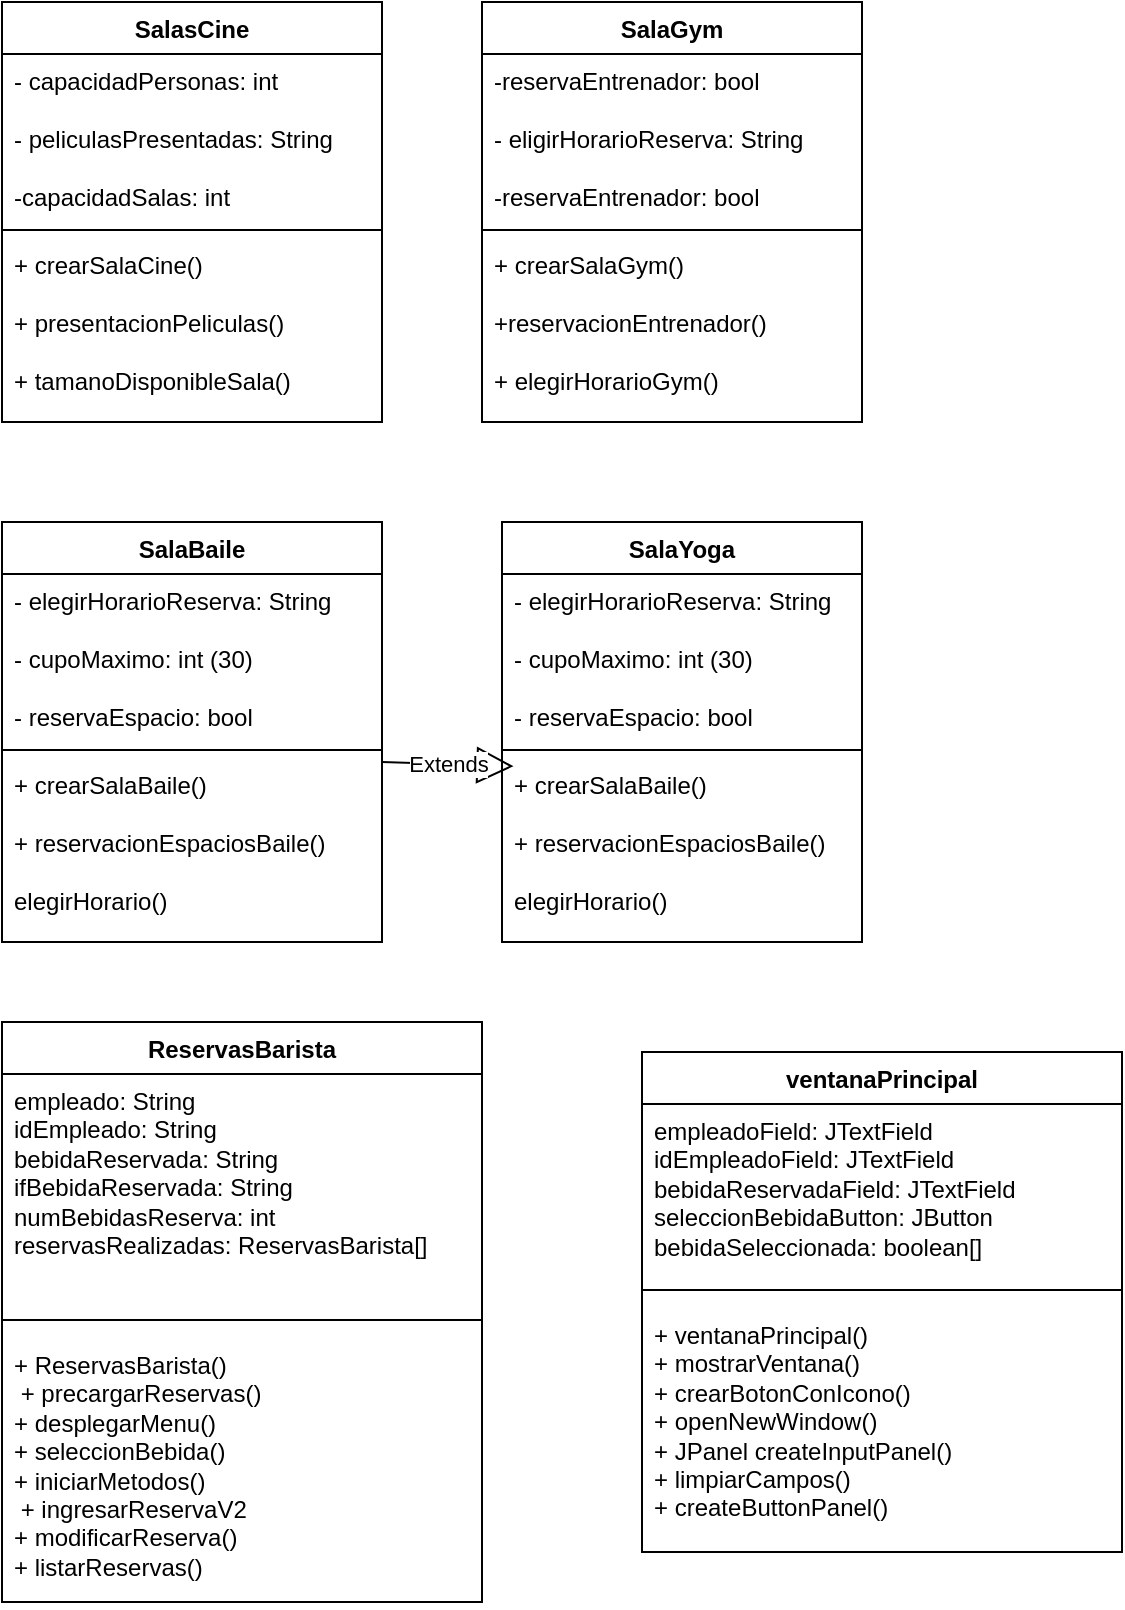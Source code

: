<mxfile version="24.8.4">
  <diagram id="C5RBs43oDa-KdzZeNtuy" name="Page-1">
    <mxGraphModel dx="880" dy="1629" grid="1" gridSize="10" guides="1" tooltips="1" connect="1" arrows="1" fold="1" page="1" pageScale="1" pageWidth="827" pageHeight="1169" math="0" shadow="0">
      <root>
        <mxCell id="WIyWlLk6GJQsqaUBKTNV-0" />
        <mxCell id="WIyWlLk6GJQsqaUBKTNV-1" parent="WIyWlLk6GJQsqaUBKTNV-0" />
        <mxCell id="xDo69KHjv8QRunsJBPLD-2" value="SalasCine&lt;div&gt;&lt;br&gt;&lt;/div&gt;" style="swimlane;fontStyle=1;align=center;verticalAlign=top;childLayout=stackLayout;horizontal=1;startSize=26;horizontalStack=0;resizeParent=1;resizeParentMax=0;resizeLast=0;collapsible=1;marginBottom=0;whiteSpace=wrap;html=1;" parent="WIyWlLk6GJQsqaUBKTNV-1" vertex="1">
          <mxGeometry x="190" y="-1120" width="190" height="210" as="geometry">
            <mxRectangle x="100" y="550" width="100" height="40" as="alternateBounds" />
          </mxGeometry>
        </mxCell>
        <mxCell id="xDo69KHjv8QRunsJBPLD-3" value="- capacidadPersonas: int&lt;div&gt;&lt;br&gt;&lt;div&gt;- peliculasPresentadas: String&lt;/div&gt;&lt;/div&gt;&lt;div&gt;&lt;br&gt;&lt;/div&gt;&lt;div&gt;-capacidadSalas: int&amp;nbsp;&lt;/div&gt;" style="text;strokeColor=none;fillColor=none;align=left;verticalAlign=top;spacingLeft=4;spacingRight=4;overflow=hidden;rotatable=0;points=[[0,0.5],[1,0.5]];portConstraint=eastwest;whiteSpace=wrap;html=1;" parent="xDo69KHjv8QRunsJBPLD-2" vertex="1">
          <mxGeometry y="26" width="190" height="84" as="geometry" />
        </mxCell>
        <mxCell id="xDo69KHjv8QRunsJBPLD-4" value="" style="line;strokeWidth=1;fillColor=none;align=left;verticalAlign=middle;spacingTop=-1;spacingLeft=3;spacingRight=3;rotatable=0;labelPosition=right;points=[];portConstraint=eastwest;strokeColor=inherit;" parent="xDo69KHjv8QRunsJBPLD-2" vertex="1">
          <mxGeometry y="110" width="190" height="8" as="geometry" />
        </mxCell>
        <mxCell id="xDo69KHjv8QRunsJBPLD-5" value="+ crearSalaCine()&lt;div&gt;&lt;br&gt;&lt;/div&gt;&lt;div&gt;+ presentacionPeliculas()&lt;/div&gt;&lt;div&gt;&lt;br&gt;&lt;/div&gt;&lt;div&gt;+ tamanoDisponibleSala()&lt;br&gt;&lt;div&gt;&lt;br&gt;&lt;/div&gt;&lt;/div&gt;" style="text;strokeColor=none;fillColor=none;align=left;verticalAlign=top;spacingLeft=4;spacingRight=4;overflow=hidden;rotatable=0;points=[[0,0.5],[1,0.5]];portConstraint=eastwest;whiteSpace=wrap;html=1;" parent="xDo69KHjv8QRunsJBPLD-2" vertex="1">
          <mxGeometry y="118" width="190" height="92" as="geometry" />
        </mxCell>
        <mxCell id="xDo69KHjv8QRunsJBPLD-7" value="SalaGym" style="swimlane;fontStyle=1;align=center;verticalAlign=top;childLayout=stackLayout;horizontal=1;startSize=26;horizontalStack=0;resizeParent=1;resizeParentMax=0;resizeLast=0;collapsible=1;marginBottom=0;whiteSpace=wrap;html=1;" parent="WIyWlLk6GJQsqaUBKTNV-1" vertex="1">
          <mxGeometry x="430" y="-1120" width="190" height="210" as="geometry" />
        </mxCell>
        <mxCell id="xDo69KHjv8QRunsJBPLD-8" value="-reservaEntrenador: bool&lt;div&gt;&lt;br&gt;&lt;/div&gt;&lt;div&gt;- eligirHorarioReserva: String&lt;/div&gt;&lt;div&gt;&lt;br&gt;&lt;/div&gt;&lt;div&gt;-reservaEntrenador: bool&lt;/div&gt;" style="text;strokeColor=none;fillColor=none;align=left;verticalAlign=top;spacingLeft=4;spacingRight=4;overflow=hidden;rotatable=0;points=[[0,0.5],[1,0.5]];portConstraint=eastwest;whiteSpace=wrap;html=1;" parent="xDo69KHjv8QRunsJBPLD-7" vertex="1">
          <mxGeometry y="26" width="190" height="84" as="geometry" />
        </mxCell>
        <mxCell id="xDo69KHjv8QRunsJBPLD-9" value="" style="line;strokeWidth=1;fillColor=none;align=left;verticalAlign=middle;spacingTop=-1;spacingLeft=3;spacingRight=3;rotatable=0;labelPosition=right;points=[];portConstraint=eastwest;strokeColor=inherit;" parent="xDo69KHjv8QRunsJBPLD-7" vertex="1">
          <mxGeometry y="110" width="190" height="8" as="geometry" />
        </mxCell>
        <mxCell id="xDo69KHjv8QRunsJBPLD-10" value="+ crearSalaGym()&lt;div&gt;&lt;br&gt;&lt;/div&gt;&lt;div&gt;+reservacionEntrenador()&lt;/div&gt;&lt;div&gt;&lt;br&gt;&lt;/div&gt;&lt;div&gt;+ elegirHorarioGym()&lt;/div&gt;" style="text;strokeColor=none;fillColor=none;align=left;verticalAlign=top;spacingLeft=4;spacingRight=4;overflow=hidden;rotatable=0;points=[[0,0.5],[1,0.5]];portConstraint=eastwest;whiteSpace=wrap;html=1;" parent="xDo69KHjv8QRunsJBPLD-7" vertex="1">
          <mxGeometry y="118" width="190" height="92" as="geometry" />
        </mxCell>
        <mxCell id="xDo69KHjv8QRunsJBPLD-12" value="SalaBaile" style="swimlane;fontStyle=1;align=center;verticalAlign=top;childLayout=stackLayout;horizontal=1;startSize=26;horizontalStack=0;resizeParent=1;resizeParentMax=0;resizeLast=0;collapsible=1;marginBottom=0;whiteSpace=wrap;html=1;" parent="WIyWlLk6GJQsqaUBKTNV-1" vertex="1">
          <mxGeometry x="190" y="-860" width="190" height="210" as="geometry" />
        </mxCell>
        <mxCell id="xDo69KHjv8QRunsJBPLD-13" value="- elegirHorarioReserva: String&lt;div&gt;&lt;br&gt;&lt;/div&gt;&lt;div&gt;- cupoMaximo: int (30)&lt;/div&gt;&lt;div&gt;&lt;br&gt;&lt;/div&gt;&lt;div&gt;- reservaEspacio: bool&lt;/div&gt;" style="text;strokeColor=none;fillColor=none;align=left;verticalAlign=top;spacingLeft=4;spacingRight=4;overflow=hidden;rotatable=0;points=[[0,0.5],[1,0.5]];portConstraint=eastwest;whiteSpace=wrap;html=1;" parent="xDo69KHjv8QRunsJBPLD-12" vertex="1">
          <mxGeometry y="26" width="190" height="84" as="geometry" />
        </mxCell>
        <mxCell id="xDo69KHjv8QRunsJBPLD-14" value="" style="line;strokeWidth=1;fillColor=none;align=left;verticalAlign=middle;spacingTop=-1;spacingLeft=3;spacingRight=3;rotatable=0;labelPosition=right;points=[];portConstraint=eastwest;strokeColor=inherit;" parent="xDo69KHjv8QRunsJBPLD-12" vertex="1">
          <mxGeometry y="110" width="190" height="8" as="geometry" />
        </mxCell>
        <mxCell id="xDo69KHjv8QRunsJBPLD-15" value="+ crearSalaBaile()&lt;div&gt;&lt;br&gt;&lt;/div&gt;&lt;div&gt;+ reservacionEspaciosBaile()&lt;/div&gt;&lt;div&gt;&lt;br&gt;&lt;/div&gt;&lt;div&gt;elegirHorario()&lt;/div&gt;" style="text;strokeColor=none;fillColor=none;align=left;verticalAlign=top;spacingLeft=4;spacingRight=4;overflow=hidden;rotatable=0;points=[[0,0.5],[1,0.5]];portConstraint=eastwest;whiteSpace=wrap;html=1;" parent="xDo69KHjv8QRunsJBPLD-12" vertex="1">
          <mxGeometry y="118" width="190" height="92" as="geometry" />
        </mxCell>
        <mxCell id="xDo69KHjv8QRunsJBPLD-17" value="SalaYoga&lt;div&gt;&lt;br&gt;&lt;/div&gt;" style="swimlane;fontStyle=1;align=center;verticalAlign=top;childLayout=stackLayout;horizontal=1;startSize=26;horizontalStack=0;resizeParent=1;resizeParentMax=0;resizeLast=0;collapsible=1;marginBottom=0;whiteSpace=wrap;html=1;" parent="WIyWlLk6GJQsqaUBKTNV-1" vertex="1">
          <mxGeometry x="440" y="-860" width="180" height="210" as="geometry" />
        </mxCell>
        <mxCell id="xDo69KHjv8QRunsJBPLD-18" value="- elegirHorarioReserva: String&lt;div&gt;&lt;br&gt;&lt;/div&gt;&lt;div&gt;- cupoMaximo: int (30)&lt;/div&gt;&lt;div&gt;&lt;br&gt;&lt;/div&gt;&lt;div&gt;- reservaEspacio: bool&lt;/div&gt;" style="text;strokeColor=none;fillColor=none;align=left;verticalAlign=top;spacingLeft=4;spacingRight=4;overflow=hidden;rotatable=0;points=[[0,0.5],[1,0.5]];portConstraint=eastwest;whiteSpace=wrap;html=1;" parent="xDo69KHjv8QRunsJBPLD-17" vertex="1">
          <mxGeometry y="26" width="180" height="84" as="geometry" />
        </mxCell>
        <mxCell id="xDo69KHjv8QRunsJBPLD-19" value="" style="line;strokeWidth=1;fillColor=none;align=left;verticalAlign=middle;spacingTop=-1;spacingLeft=3;spacingRight=3;rotatable=0;labelPosition=right;points=[];portConstraint=eastwest;strokeColor=inherit;" parent="xDo69KHjv8QRunsJBPLD-17" vertex="1">
          <mxGeometry y="110" width="180" height="8" as="geometry" />
        </mxCell>
        <mxCell id="xDo69KHjv8QRunsJBPLD-20" value="+ crearSalaBaile()&lt;div&gt;&lt;br&gt;&lt;/div&gt;&lt;div&gt;+ reservacionEspaciosBaile()&lt;/div&gt;&lt;div&gt;&lt;br&gt;&lt;/div&gt;&lt;div&gt;elegirHorario()&lt;/div&gt;" style="text;strokeColor=none;fillColor=none;align=left;verticalAlign=top;spacingLeft=4;spacingRight=4;overflow=hidden;rotatable=0;points=[[0,0.5],[1,0.5]];portConstraint=eastwest;whiteSpace=wrap;html=1;" parent="xDo69KHjv8QRunsJBPLD-17" vertex="1">
          <mxGeometry y="118" width="180" height="92" as="geometry" />
        </mxCell>
        <mxCell id="xDo69KHjv8QRunsJBPLD-21" value="ReservasBarista&lt;div&gt;&lt;br&gt;&lt;/div&gt;" style="swimlane;fontStyle=1;align=center;verticalAlign=top;childLayout=stackLayout;horizontal=1;startSize=26;horizontalStack=0;resizeParent=1;resizeParentMax=0;resizeLast=0;collapsible=1;marginBottom=0;whiteSpace=wrap;html=1;" parent="WIyWlLk6GJQsqaUBKTNV-1" vertex="1">
          <mxGeometry x="190" y="-610" width="240" height="290" as="geometry" />
        </mxCell>
        <mxCell id="xDo69KHjv8QRunsJBPLD-22" value="&lt;font style=&quot;font-size: 12px;&quot;&gt;&lt;span style=&quot;white-space: pre;&quot;&gt;empleado: String&lt;br&gt;&lt;/span&gt;&lt;span style=&quot;white-space: pre;&quot;&gt;idEmpleado: String&lt;br&gt;&lt;/span&gt;&lt;span style=&quot;white-space: pre;&quot;&gt;bebidaReservada: String&lt;br&gt;&lt;/span&gt;&lt;span style=&quot;white-space: pre;&quot;&gt;ifBebidaReservada: String&lt;br&gt;&lt;/span&gt;&lt;span style=&quot;white-space: pre;&quot;&gt;numBebidasReserva: int&lt;br&gt;&lt;/span&gt;&lt;span style=&quot;white-space: pre;&quot;&gt;reservasRealizadas: ReservasBarista[]&lt;/span&gt;&lt;/font&gt;&lt;div style=&quot;&quot;&gt;&lt;span style=&quot;font-family: __JetBrains_Mono_3c557b, __JetBrains_Mono_Fallback_3c557b; white-space: pre;&quot;&gt;&lt;br&gt;&lt;/span&gt;&lt;/div&gt;" style="text;strokeColor=none;fillColor=none;align=left;verticalAlign=top;spacingLeft=4;spacingRight=4;overflow=hidden;rotatable=0;points=[[0,0.5],[1,0.5]];portConstraint=eastwest;whiteSpace=wrap;html=1;" parent="xDo69KHjv8QRunsJBPLD-21" vertex="1">
          <mxGeometry y="26" width="240" height="114" as="geometry" />
        </mxCell>
        <mxCell id="xDo69KHjv8QRunsJBPLD-23" value="" style="line;strokeWidth=1;fillColor=none;align=left;verticalAlign=middle;spacingTop=-1;spacingLeft=3;spacingRight=3;rotatable=0;labelPosition=right;points=[];portConstraint=eastwest;strokeColor=inherit;" parent="xDo69KHjv8QRunsJBPLD-21" vertex="1">
          <mxGeometry y="140" width="240" height="18" as="geometry" />
        </mxCell>
        <mxCell id="xDo69KHjv8QRunsJBPLD-24" value="&lt;font style=&quot;font-size: 12px;&quot;&gt;&lt;span style=&quot;white-space: pre;&quot;&gt;+ ReservasBarista()&lt;br&gt;&lt;/span&gt;&lt;span style=&quot;white-space: pre;&quot;&gt; + precargarReservas() &lt;/span&gt;&lt;/font&gt;&lt;div style=&quot;&quot;&gt;&lt;font style=&quot;font-size: 12px;&quot;&gt;&lt;span style=&quot;white-space: pre;&quot;&gt;+ desplegarMenu()&lt;br&gt;&lt;/span&gt;&lt;span style=&quot;white-space: pre;&quot;&gt;+ seleccionBebida()&lt;br&gt;&lt;/span&gt;&lt;span style=&quot;white-space: pre;&quot;&gt;+ iniciarMetodos()&lt;br&gt;&lt;/span&gt;&lt;span style=&quot;white-space: pre;&quot;&gt; + ingresarReservaV2&lt;br&gt;&lt;/span&gt;&lt;span style=&quot;white-space: pre;&quot;&gt;+ modificarReserva() &lt;br&gt;&lt;/span&gt;&lt;span style=&quot;white-space: pre;&quot;&gt;+ listarReservas()&lt;br&gt;&lt;/span&gt;&lt;/font&gt;&lt;div&gt;&lt;span style=&quot;background-color: rgb(9, 9, 11); color: rgb(227, 234, 242); font-family: __JetBrains_Mono_3c557b, __JetBrains_Mono_Fallback_3c557b; white-space: pre;&quot;&gt;&lt;br&gt;&lt;/span&gt;&lt;/div&gt;&lt;/div&gt;" style="text;strokeColor=none;fillColor=none;align=left;verticalAlign=top;spacingLeft=4;spacingRight=4;overflow=hidden;rotatable=0;points=[[0,0.5],[1,0.5]];portConstraint=eastwest;whiteSpace=wrap;html=1;" parent="xDo69KHjv8QRunsJBPLD-21" vertex="1">
          <mxGeometry y="158" width="240" height="132" as="geometry" />
        </mxCell>
        <mxCell id="xDo69KHjv8QRunsJBPLD-28" value="Extends" style="endArrow=block;endSize=16;endFill=0;html=1;rounded=0;entryX=0.032;entryY=0.045;entryDx=0;entryDy=0;entryPerimeter=0;" parent="WIyWlLk6GJQsqaUBKTNV-1" target="xDo69KHjv8QRunsJBPLD-20" edge="1">
          <mxGeometry width="160" relative="1" as="geometry">
            <mxPoint x="380" y="-740" as="sourcePoint" />
            <mxPoint x="540" y="-740" as="targetPoint" />
          </mxGeometry>
        </mxCell>
        <mxCell id="K66IiPiDPM6lajpn4Y2S-0" value="&lt;div&gt;ventanaPrincipal&lt;/div&gt;" style="swimlane;fontStyle=1;align=center;verticalAlign=top;childLayout=stackLayout;horizontal=1;startSize=26;horizontalStack=0;resizeParent=1;resizeParentMax=0;resizeLast=0;collapsible=1;marginBottom=0;whiteSpace=wrap;html=1;" vertex="1" parent="WIyWlLk6GJQsqaUBKTNV-1">
          <mxGeometry x="510" y="-595" width="240" height="250" as="geometry" />
        </mxCell>
        <mxCell id="K66IiPiDPM6lajpn4Y2S-1" value="&lt;div style=&quot;&quot;&gt;&lt;span style=&quot;white-space: pre;&quot;&gt;empleadoField: JTextField &lt;br&gt;&lt;/span&gt;&lt;span style=&quot;white-space: pre;&quot;&gt;idEmpleadoField: JTextField &lt;br&gt;&lt;/span&gt;&lt;span style=&quot;white-space: pre;&quot;&gt;bebidaReservadaField: JTextField&lt;br&gt;&lt;/span&gt;&lt;span style=&quot;white-space: pre;&quot;&gt;seleccionBebidaButton: JButton &lt;br&gt;&lt;/span&gt;&lt;span style=&quot;white-space: pre;&quot;&gt;bebidaSeleccionada: boolean[]&lt;/span&gt;&lt;/div&gt;" style="text;strokeColor=none;fillColor=none;align=left;verticalAlign=top;spacingLeft=4;spacingRight=4;overflow=hidden;rotatable=0;points=[[0,0.5],[1,0.5]];portConstraint=eastwest;whiteSpace=wrap;html=1;" vertex="1" parent="K66IiPiDPM6lajpn4Y2S-0">
          <mxGeometry y="26" width="240" height="84" as="geometry" />
        </mxCell>
        <mxCell id="K66IiPiDPM6lajpn4Y2S-2" value="" style="line;strokeWidth=1;fillColor=none;align=left;verticalAlign=middle;spacingTop=-1;spacingLeft=3;spacingRight=3;rotatable=0;labelPosition=right;points=[];portConstraint=eastwest;strokeColor=inherit;" vertex="1" parent="K66IiPiDPM6lajpn4Y2S-0">
          <mxGeometry y="110" width="240" height="18" as="geometry" />
        </mxCell>
        <mxCell id="K66IiPiDPM6lajpn4Y2S-3" value="&lt;div style=&quot;&quot;&gt;&lt;div&gt;&lt;span style=&quot;white-space: pre;&quot;&gt;+ ventanaPrincipal()&lt;br&gt;&lt;/span&gt;&lt;span style=&quot;white-space: pre;&quot;&gt;+ mostrarVentana() &lt;/span&gt;&lt;/div&gt;&lt;div&gt;&lt;span style=&quot;white-space: pre;&quot;&gt;+ crearBotonConIcono()&lt;/span&gt;&lt;/div&gt;&lt;div&gt;&lt;span style=&quot;white-space: pre;&quot;&gt;+ openNewWindow()&lt;/span&gt;&lt;/div&gt;&lt;div&gt;&lt;font style=&quot;font-size: 12px; text-align: right; white-space: pre;&quot;&gt;+ &lt;/font&gt;&lt;font style=&quot;font-size: 12px; text-align: right; white-space: pre;&quot;&gt;JPanel createInputPanel() &lt;/font&gt;&lt;/div&gt;&lt;div&gt;&lt;font style=&quot;font-size: 12px; text-align: right; white-space: pre;&quot;&gt;+ &lt;/font&gt;&lt;font style=&quot;font-size: 12px; text-align: right; white-space: pre;&quot;&gt;limpiarCampos() &lt;/font&gt;&lt;font style=&quot;font-size: 12px; text-align: right; white-space: pre;&quot;&gt;&lt;br&gt;&lt;/font&gt;&lt;span style=&quot;white-space: pre;&quot;&gt;+ createButtonPanel()&lt;br&gt;&lt;/span&gt;&lt;br&gt;&lt;/div&gt;&lt;/div&gt;" style="text;strokeColor=none;fillColor=none;align=left;verticalAlign=top;spacingLeft=4;spacingRight=4;overflow=hidden;rotatable=0;points=[[0,0.5],[1,0.5]];portConstraint=eastwest;whiteSpace=wrap;html=1;" vertex="1" parent="K66IiPiDPM6lajpn4Y2S-0">
          <mxGeometry y="128" width="240" height="122" as="geometry" />
        </mxCell>
      </root>
    </mxGraphModel>
  </diagram>
</mxfile>

